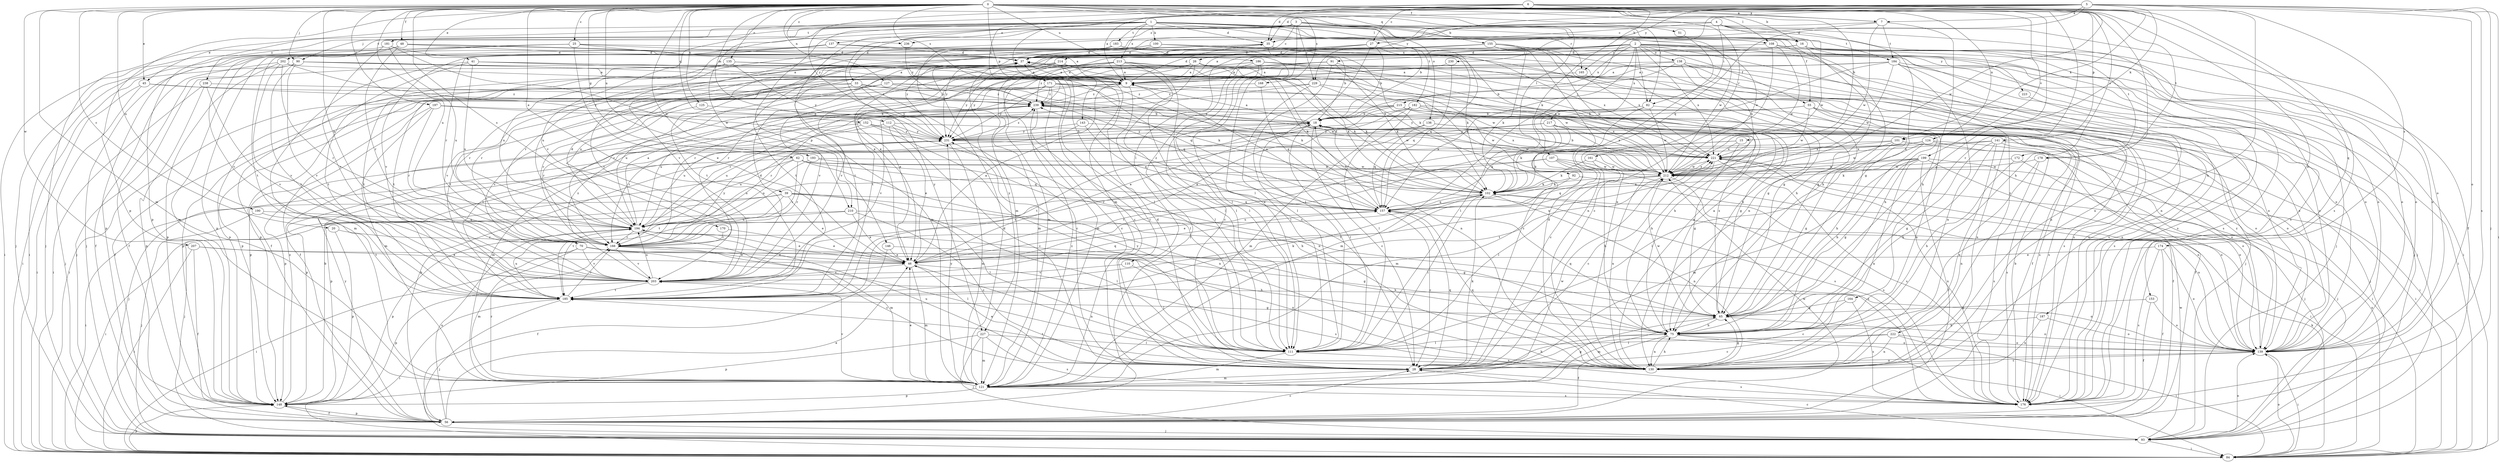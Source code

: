 strict digraph  {
0;
1;
2;
3;
4;
5;
6;
7;
9;
15;
16;
18;
20;
25;
26;
27;
28;
33;
35;
37;
39;
41;
45;
46;
48;
51;
55;
56;
62;
65;
70;
75;
82;
84;
90;
91;
92;
93;
100;
101;
102;
107;
108;
110;
111;
112;
121;
124;
125;
127;
130;
135;
136;
137;
138;
139;
141;
143;
146;
148;
152;
153;
155;
157;
161;
164;
165;
166;
168;
170;
171;
172;
174;
176;
178;
181;
182;
183;
184;
185;
186;
187;
190;
193;
194;
197;
199;
202;
203;
207;
210;
212;
213;
214;
215;
217;
221;
222;
223;
227;
229;
230;
231;
236;
238;
239;
0 -> 7  [label=a];
0 -> 15  [label=b];
0 -> 16  [label=b];
0 -> 20  [label=c];
0 -> 25  [label=c];
0 -> 39  [label=e];
0 -> 41  [label=e];
0 -> 45  [label=e];
0 -> 48  [label=f];
0 -> 51  [label=f];
0 -> 62  [label=g];
0 -> 65  [label=g];
0 -> 70  [label=h];
0 -> 75  [label=h];
0 -> 82  [label=i];
0 -> 90  [label=j];
0 -> 107  [label=l];
0 -> 108  [label=l];
0 -> 112  [label=m];
0 -> 121  [label=m];
0 -> 124  [label=n];
0 -> 125  [label=n];
0 -> 127  [label=n];
0 -> 135  [label=o];
0 -> 136  [label=o];
0 -> 141  [label=p];
0 -> 143  [label=p];
0 -> 152  [label=q];
0 -> 153  [label=q];
0 -> 155  [label=q];
0 -> 161  [label=r];
0 -> 164  [label=r];
0 -> 168  [label=s];
0 -> 170  [label=s];
0 -> 171  [label=s];
0 -> 172  [label=s];
0 -> 174  [label=s];
0 -> 176  [label=s];
0 -> 178  [label=t];
0 -> 186  [label=u];
0 -> 187  [label=u];
0 -> 190  [label=u];
0 -> 193  [label=u];
0 -> 194  [label=u];
0 -> 197  [label=v];
0 -> 199  [label=v];
0 -> 207  [label=w];
0 -> 210  [label=w];
0 -> 236  [label=z];
1 -> 16  [label=b];
1 -> 33  [label=d];
1 -> 35  [label=d];
1 -> 45  [label=e];
1 -> 55  [label=f];
1 -> 75  [label=h];
1 -> 90  [label=j];
1 -> 100  [label=k];
1 -> 108  [label=l];
1 -> 137  [label=o];
1 -> 146  [label=p];
1 -> 148  [label=p];
1 -> 165  [label=r];
1 -> 178  [label=t];
1 -> 181  [label=t];
1 -> 182  [label=t];
1 -> 183  [label=t];
1 -> 210  [label=w];
1 -> 212  [label=w];
1 -> 213  [label=x];
2 -> 55  [label=f];
2 -> 82  [label=i];
2 -> 91  [label=j];
2 -> 110  [label=l];
2 -> 121  [label=m];
2 -> 130  [label=n];
2 -> 138  [label=o];
2 -> 139  [label=o];
2 -> 157  [label=q];
2 -> 165  [label=r];
2 -> 176  [label=s];
2 -> 214  [label=x];
2 -> 215  [label=x];
2 -> 217  [label=x];
2 -> 221  [label=x];
2 -> 222  [label=y];
2 -> 223  [label=y];
2 -> 227  [label=y];
3 -> 16  [label=b];
3 -> 18  [label=b];
3 -> 26  [label=c];
3 -> 46  [label=e];
3 -> 111  [label=l];
3 -> 166  [label=r];
3 -> 176  [label=s];
3 -> 184  [label=t];
3 -> 202  [label=v];
3 -> 212  [label=w];
3 -> 227  [label=y];
3 -> 229  [label=y];
3 -> 236  [label=z];
3 -> 238  [label=z];
4 -> 27  [label=c];
4 -> 56  [label=f];
4 -> 65  [label=g];
4 -> 82  [label=i];
4 -> 121  [label=m];
4 -> 139  [label=o];
4 -> 203  [label=v];
4 -> 212  [label=w];
5 -> 7  [label=a];
5 -> 35  [label=d];
5 -> 75  [label=h];
5 -> 84  [label=i];
5 -> 92  [label=j];
5 -> 93  [label=j];
5 -> 101  [label=k];
5 -> 121  [label=m];
5 -> 139  [label=o];
5 -> 148  [label=p];
5 -> 157  [label=q];
5 -> 176  [label=s];
5 -> 203  [label=v];
5 -> 229  [label=y];
5 -> 230  [label=y];
5 -> 239  [label=z];
6 -> 7  [label=a];
6 -> 9  [label=a];
6 -> 27  [label=c];
6 -> 35  [label=d];
6 -> 101  [label=k];
6 -> 102  [label=k];
6 -> 212  [label=w];
6 -> 231  [label=y];
7 -> 35  [label=d];
7 -> 46  [label=e];
7 -> 75  [label=h];
7 -> 184  [label=t];
7 -> 212  [label=w];
9 -> 35  [label=d];
9 -> 56  [label=f];
9 -> 111  [label=l];
9 -> 239  [label=z];
15 -> 65  [label=g];
15 -> 102  [label=k];
15 -> 194  [label=u];
15 -> 221  [label=x];
16 -> 37  [label=d];
16 -> 56  [label=f];
16 -> 93  [label=j];
16 -> 130  [label=n];
16 -> 139  [label=o];
16 -> 166  [label=r];
16 -> 176  [label=s];
18 -> 9  [label=a];
18 -> 28  [label=c];
18 -> 111  [label=l];
18 -> 212  [label=w];
18 -> 221  [label=x];
18 -> 231  [label=y];
18 -> 239  [label=z];
20 -> 148  [label=p];
20 -> 166  [label=r];
25 -> 37  [label=d];
25 -> 46  [label=e];
25 -> 93  [label=j];
25 -> 111  [label=l];
25 -> 121  [label=m];
25 -> 139  [label=o];
25 -> 148  [label=p];
26 -> 9  [label=a];
26 -> 102  [label=k];
26 -> 111  [label=l];
26 -> 139  [label=o];
26 -> 166  [label=r];
26 -> 176  [label=s];
26 -> 203  [label=v];
26 -> 231  [label=y];
27 -> 9  [label=a];
27 -> 18  [label=b];
27 -> 37  [label=d];
27 -> 102  [label=k];
27 -> 111  [label=l];
27 -> 185  [label=t];
28 -> 37  [label=d];
28 -> 46  [label=e];
28 -> 75  [label=h];
28 -> 102  [label=k];
28 -> 121  [label=m];
28 -> 139  [label=o];
28 -> 157  [label=q];
28 -> 176  [label=s];
28 -> 194  [label=u];
33 -> 28  [label=c];
33 -> 75  [label=h];
33 -> 84  [label=i];
33 -> 148  [label=p];
33 -> 194  [label=u];
33 -> 231  [label=y];
33 -> 239  [label=z];
35 -> 37  [label=d];
35 -> 84  [label=i];
35 -> 102  [label=k];
35 -> 157  [label=q];
35 -> 185  [label=t];
35 -> 231  [label=y];
37 -> 9  [label=a];
37 -> 56  [label=f];
37 -> 75  [label=h];
37 -> 139  [label=o];
37 -> 166  [label=r];
37 -> 194  [label=u];
39 -> 46  [label=e];
39 -> 84  [label=i];
39 -> 93  [label=j];
39 -> 111  [label=l];
39 -> 157  [label=q];
39 -> 176  [label=s];
39 -> 185  [label=t];
41 -> 9  [label=a];
41 -> 121  [label=m];
41 -> 157  [label=q];
41 -> 185  [label=t];
41 -> 194  [label=u];
41 -> 221  [label=x];
45 -> 84  [label=i];
45 -> 93  [label=j];
45 -> 212  [label=w];
45 -> 239  [label=z];
46 -> 9  [label=a];
46 -> 121  [label=m];
46 -> 130  [label=n];
46 -> 176  [label=s];
46 -> 203  [label=v];
46 -> 221  [label=x];
48 -> 37  [label=d];
48 -> 65  [label=g];
48 -> 84  [label=i];
48 -> 139  [label=o];
48 -> 166  [label=r];
48 -> 203  [label=v];
51 -> 130  [label=n];
55 -> 18  [label=b];
55 -> 56  [label=f];
55 -> 130  [label=n];
55 -> 139  [label=o];
55 -> 212  [label=w];
55 -> 231  [label=y];
56 -> 18  [label=b];
56 -> 28  [label=c];
56 -> 46  [label=e];
56 -> 93  [label=j];
56 -> 148  [label=p];
56 -> 194  [label=u];
56 -> 212  [label=w];
56 -> 231  [label=y];
62 -> 93  [label=j];
62 -> 130  [label=n];
62 -> 148  [label=p];
62 -> 157  [label=q];
62 -> 166  [label=r];
62 -> 176  [label=s];
62 -> 194  [label=u];
62 -> 212  [label=w];
65 -> 75  [label=h];
65 -> 121  [label=m];
65 -> 139  [label=o];
65 -> 157  [label=q];
65 -> 212  [label=w];
65 -> 239  [label=z];
70 -> 28  [label=c];
70 -> 46  [label=e];
70 -> 65  [label=g];
70 -> 84  [label=i];
70 -> 121  [label=m];
70 -> 203  [label=v];
75 -> 9  [label=a];
75 -> 56  [label=f];
75 -> 84  [label=i];
75 -> 111  [label=l];
75 -> 130  [label=n];
75 -> 139  [label=o];
82 -> 18  [label=b];
82 -> 28  [label=c];
82 -> 121  [label=m];
82 -> 139  [label=o];
82 -> 212  [label=w];
84 -> 102  [label=k];
84 -> 139  [label=o];
84 -> 148  [label=p];
84 -> 221  [label=x];
90 -> 9  [label=a];
90 -> 28  [label=c];
90 -> 56  [label=f];
90 -> 84  [label=i];
90 -> 102  [label=k];
90 -> 185  [label=t];
90 -> 203  [label=v];
91 -> 9  [label=a];
91 -> 102  [label=k];
91 -> 111  [label=l];
91 -> 166  [label=r];
91 -> 185  [label=t];
91 -> 212  [label=w];
92 -> 84  [label=i];
92 -> 102  [label=k];
92 -> 185  [label=t];
93 -> 28  [label=c];
93 -> 84  [label=i];
93 -> 139  [label=o];
93 -> 212  [label=w];
100 -> 37  [label=d];
100 -> 139  [label=o];
100 -> 185  [label=t];
100 -> 203  [label=v];
100 -> 212  [label=w];
100 -> 221  [label=x];
101 -> 46  [label=e];
101 -> 65  [label=g];
101 -> 139  [label=o];
101 -> 212  [label=w];
101 -> 221  [label=x];
102 -> 37  [label=d];
102 -> 46  [label=e];
102 -> 111  [label=l];
102 -> 130  [label=n];
102 -> 139  [label=o];
102 -> 157  [label=q];
107 -> 75  [label=h];
107 -> 111  [label=l];
107 -> 139  [label=o];
107 -> 185  [label=t];
107 -> 203  [label=v];
107 -> 212  [label=w];
108 -> 28  [label=c];
108 -> 37  [label=d];
108 -> 130  [label=n];
108 -> 139  [label=o];
108 -> 212  [label=w];
110 -> 111  [label=l];
110 -> 203  [label=v];
111 -> 121  [label=m];
111 -> 130  [label=n];
111 -> 231  [label=y];
112 -> 28  [label=c];
112 -> 46  [label=e];
112 -> 139  [label=o];
112 -> 166  [label=r];
112 -> 231  [label=y];
121 -> 37  [label=d];
121 -> 46  [label=e];
121 -> 65  [label=g];
121 -> 148  [label=p];
121 -> 166  [label=r];
121 -> 176  [label=s];
121 -> 203  [label=v];
121 -> 212  [label=w];
121 -> 231  [label=y];
121 -> 239  [label=z];
124 -> 75  [label=h];
124 -> 84  [label=i];
124 -> 111  [label=l];
124 -> 121  [label=m];
124 -> 176  [label=s];
124 -> 221  [label=x];
125 -> 18  [label=b];
125 -> 166  [label=r];
127 -> 56  [label=f];
127 -> 102  [label=k];
127 -> 157  [label=q];
127 -> 166  [label=r];
127 -> 239  [label=z];
130 -> 37  [label=d];
130 -> 65  [label=g];
130 -> 75  [label=h];
130 -> 157  [label=q];
130 -> 185  [label=t];
135 -> 9  [label=a];
135 -> 28  [label=c];
135 -> 93  [label=j];
135 -> 185  [label=t];
135 -> 231  [label=y];
136 -> 56  [label=f];
136 -> 84  [label=i];
136 -> 157  [label=q];
136 -> 194  [label=u];
136 -> 231  [label=y];
137 -> 9  [label=a];
137 -> 37  [label=d];
137 -> 84  [label=i];
137 -> 93  [label=j];
137 -> 111  [label=l];
137 -> 194  [label=u];
138 -> 9  [label=a];
138 -> 18  [label=b];
138 -> 75  [label=h];
138 -> 130  [label=n];
138 -> 148  [label=p];
138 -> 176  [label=s];
138 -> 221  [label=x];
139 -> 28  [label=c];
139 -> 84  [label=i];
139 -> 239  [label=z];
141 -> 56  [label=f];
141 -> 65  [label=g];
141 -> 75  [label=h];
141 -> 84  [label=i];
141 -> 130  [label=n];
141 -> 185  [label=t];
141 -> 221  [label=x];
143 -> 75  [label=h];
143 -> 121  [label=m];
143 -> 157  [label=q];
143 -> 231  [label=y];
146 -> 46  [label=e];
146 -> 56  [label=f];
146 -> 75  [label=h];
148 -> 18  [label=b];
148 -> 56  [label=f];
148 -> 239  [label=z];
152 -> 111  [label=l];
152 -> 130  [label=n];
152 -> 148  [label=p];
152 -> 194  [label=u];
152 -> 231  [label=y];
153 -> 56  [label=f];
153 -> 65  [label=g];
153 -> 139  [label=o];
155 -> 37  [label=d];
155 -> 75  [label=h];
155 -> 102  [label=k];
155 -> 130  [label=n];
155 -> 185  [label=t];
155 -> 194  [label=u];
155 -> 212  [label=w];
155 -> 221  [label=x];
155 -> 231  [label=y];
157 -> 9  [label=a];
157 -> 18  [label=b];
157 -> 28  [label=c];
157 -> 194  [label=u];
157 -> 221  [label=x];
157 -> 239  [label=z];
161 -> 102  [label=k];
161 -> 130  [label=n];
161 -> 212  [label=w];
164 -> 28  [label=c];
164 -> 65  [label=g];
164 -> 176  [label=s];
165 -> 46  [label=e];
165 -> 130  [label=n];
166 -> 46  [label=e];
166 -> 111  [label=l];
166 -> 130  [label=n];
166 -> 203  [label=v];
166 -> 231  [label=y];
168 -> 157  [label=q];
168 -> 239  [label=z];
170 -> 46  [label=e];
170 -> 166  [label=r];
171 -> 28  [label=c];
171 -> 102  [label=k];
171 -> 130  [label=n];
171 -> 148  [label=p];
171 -> 176  [label=s];
171 -> 203  [label=v];
171 -> 231  [label=y];
171 -> 239  [label=z];
172 -> 75  [label=h];
172 -> 139  [label=o];
172 -> 212  [label=w];
174 -> 46  [label=e];
174 -> 56  [label=f];
174 -> 139  [label=o];
174 -> 176  [label=s];
176 -> 18  [label=b];
176 -> 221  [label=x];
178 -> 130  [label=n];
178 -> 176  [label=s];
178 -> 212  [label=w];
181 -> 37  [label=d];
181 -> 93  [label=j];
181 -> 121  [label=m];
181 -> 194  [label=u];
181 -> 203  [label=v];
182 -> 18  [label=b];
182 -> 46  [label=e];
182 -> 65  [label=g];
182 -> 111  [label=l];
182 -> 121  [label=m];
182 -> 176  [label=s];
182 -> 221  [label=x];
183 -> 18  [label=b];
183 -> 37  [label=d];
183 -> 65  [label=g];
183 -> 148  [label=p];
183 -> 203  [label=v];
184 -> 9  [label=a];
184 -> 84  [label=i];
184 -> 93  [label=j];
184 -> 111  [label=l];
184 -> 130  [label=n];
184 -> 166  [label=r];
184 -> 176  [label=s];
184 -> 212  [label=w];
185 -> 65  [label=g];
185 -> 84  [label=i];
185 -> 93  [label=j];
185 -> 102  [label=k];
185 -> 166  [label=r];
185 -> 194  [label=u];
186 -> 9  [label=a];
186 -> 28  [label=c];
186 -> 65  [label=g];
186 -> 111  [label=l];
186 -> 139  [label=o];
186 -> 148  [label=p];
186 -> 185  [label=t];
186 -> 212  [label=w];
187 -> 75  [label=h];
187 -> 130  [label=n];
187 -> 139  [label=o];
190 -> 93  [label=j];
190 -> 185  [label=t];
190 -> 194  [label=u];
193 -> 75  [label=h];
193 -> 166  [label=r];
193 -> 194  [label=u];
193 -> 212  [label=w];
194 -> 9  [label=a];
194 -> 37  [label=d];
194 -> 46  [label=e];
194 -> 65  [label=g];
194 -> 121  [label=m];
194 -> 148  [label=p];
194 -> 166  [label=r];
197 -> 18  [label=b];
197 -> 121  [label=m];
197 -> 148  [label=p];
197 -> 166  [label=r];
197 -> 212  [label=w];
199 -> 56  [label=f];
199 -> 65  [label=g];
199 -> 93  [label=j];
199 -> 102  [label=k];
199 -> 121  [label=m];
199 -> 130  [label=n];
199 -> 139  [label=o];
199 -> 166  [label=r];
199 -> 212  [label=w];
202 -> 9  [label=a];
202 -> 56  [label=f];
202 -> 148  [label=p];
202 -> 166  [label=r];
202 -> 203  [label=v];
202 -> 231  [label=y];
203 -> 37  [label=d];
203 -> 139  [label=o];
203 -> 148  [label=p];
203 -> 157  [label=q];
203 -> 185  [label=t];
203 -> 194  [label=u];
203 -> 239  [label=z];
207 -> 46  [label=e];
207 -> 56  [label=f];
207 -> 75  [label=h];
207 -> 84  [label=i];
210 -> 28  [label=c];
210 -> 46  [label=e];
210 -> 84  [label=i];
210 -> 111  [label=l];
210 -> 194  [label=u];
212 -> 102  [label=k];
212 -> 157  [label=q];
212 -> 176  [label=s];
212 -> 185  [label=t];
212 -> 221  [label=x];
213 -> 9  [label=a];
213 -> 28  [label=c];
213 -> 102  [label=k];
213 -> 111  [label=l];
213 -> 121  [label=m];
213 -> 176  [label=s];
213 -> 185  [label=t];
213 -> 203  [label=v];
213 -> 239  [label=z];
214 -> 9  [label=a];
214 -> 93  [label=j];
214 -> 102  [label=k];
214 -> 121  [label=m];
214 -> 166  [label=r];
214 -> 203  [label=v];
214 -> 231  [label=y];
215 -> 18  [label=b];
215 -> 46  [label=e];
215 -> 130  [label=n];
215 -> 166  [label=r];
215 -> 176  [label=s];
215 -> 194  [label=u];
215 -> 212  [label=w];
217 -> 75  [label=h];
217 -> 93  [label=j];
217 -> 102  [label=k];
217 -> 157  [label=q];
217 -> 185  [label=t];
217 -> 221  [label=x];
217 -> 231  [label=y];
221 -> 18  [label=b];
221 -> 28  [label=c];
221 -> 93  [label=j];
221 -> 176  [label=s];
221 -> 212  [label=w];
222 -> 28  [label=c];
222 -> 84  [label=i];
222 -> 111  [label=l];
222 -> 130  [label=n];
222 -> 139  [label=o];
223 -> 176  [label=s];
227 -> 93  [label=j];
227 -> 111  [label=l];
227 -> 121  [label=m];
227 -> 148  [label=p];
227 -> 176  [label=s];
229 -> 28  [label=c];
229 -> 93  [label=j];
229 -> 111  [label=l];
229 -> 166  [label=r];
229 -> 239  [label=z];
230 -> 9  [label=a];
230 -> 157  [label=q];
231 -> 18  [label=b];
231 -> 121  [label=m];
231 -> 148  [label=p];
231 -> 221  [label=x];
231 -> 239  [label=z];
236 -> 239  [label=z];
238 -> 84  [label=i];
238 -> 148  [label=p];
238 -> 203  [label=v];
238 -> 239  [label=z];
239 -> 18  [label=b];
239 -> 111  [label=l];
239 -> 185  [label=t];
239 -> 203  [label=v];
}
